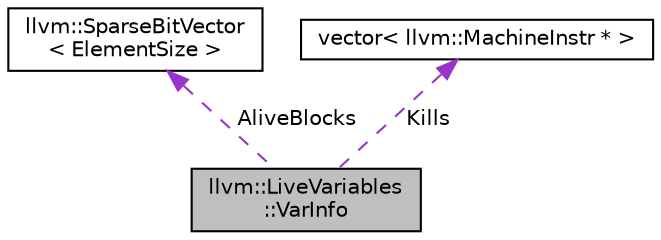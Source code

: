 digraph "llvm::LiveVariables::VarInfo"
{
 // LATEX_PDF_SIZE
  bgcolor="transparent";
  edge [fontname="Helvetica",fontsize="10",labelfontname="Helvetica",labelfontsize="10"];
  node [fontname="Helvetica",fontsize="10",shape="box"];
  Node1 [label="llvm::LiveVariables\l::VarInfo",height=0.2,width=0.4,color="black", fillcolor="grey75", style="filled", fontcolor="black",tooltip="VarInfo - This represents the regions where a virtual register is live in the program."];
  Node2 -> Node1 [dir="back",color="darkorchid3",fontsize="10",style="dashed",label=" AliveBlocks" ,fontname="Helvetica"];
  Node2 [label="llvm::SparseBitVector\l\< ElementSize \>",height=0.2,width=0.4,color="black",URL="$classllvm_1_1SparseBitVector.html",tooltip=" "];
  Node3 -> Node1 [dir="back",color="darkorchid3",fontsize="10",style="dashed",label=" Kills" ,fontname="Helvetica"];
  Node3 [label="vector\< llvm::MachineInstr * \>",height=0.2,width=0.4,color="black",tooltip=" "];
}
